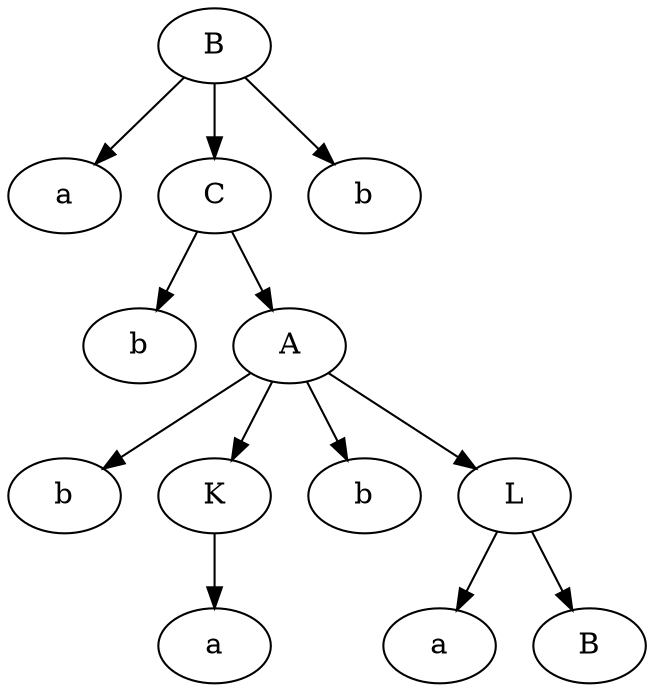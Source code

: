 digraph G {
	0[label="B"]
	1[label="a"]
	11[label="C"]
	2[label="b"]
	10[label="A"]
	3[label="b"]
	5[label="K"]
	4[label="a"]
	5->4
	6[label="b"]
	9[label="L"]
	7[label="a"]
	8[label="B"]
	9->7
	9->8
	10->3
	10->5
	10->6
	10->9
	11->2
	11->10
	12[label="b"]
	0->1
	0->11
	0->12

}